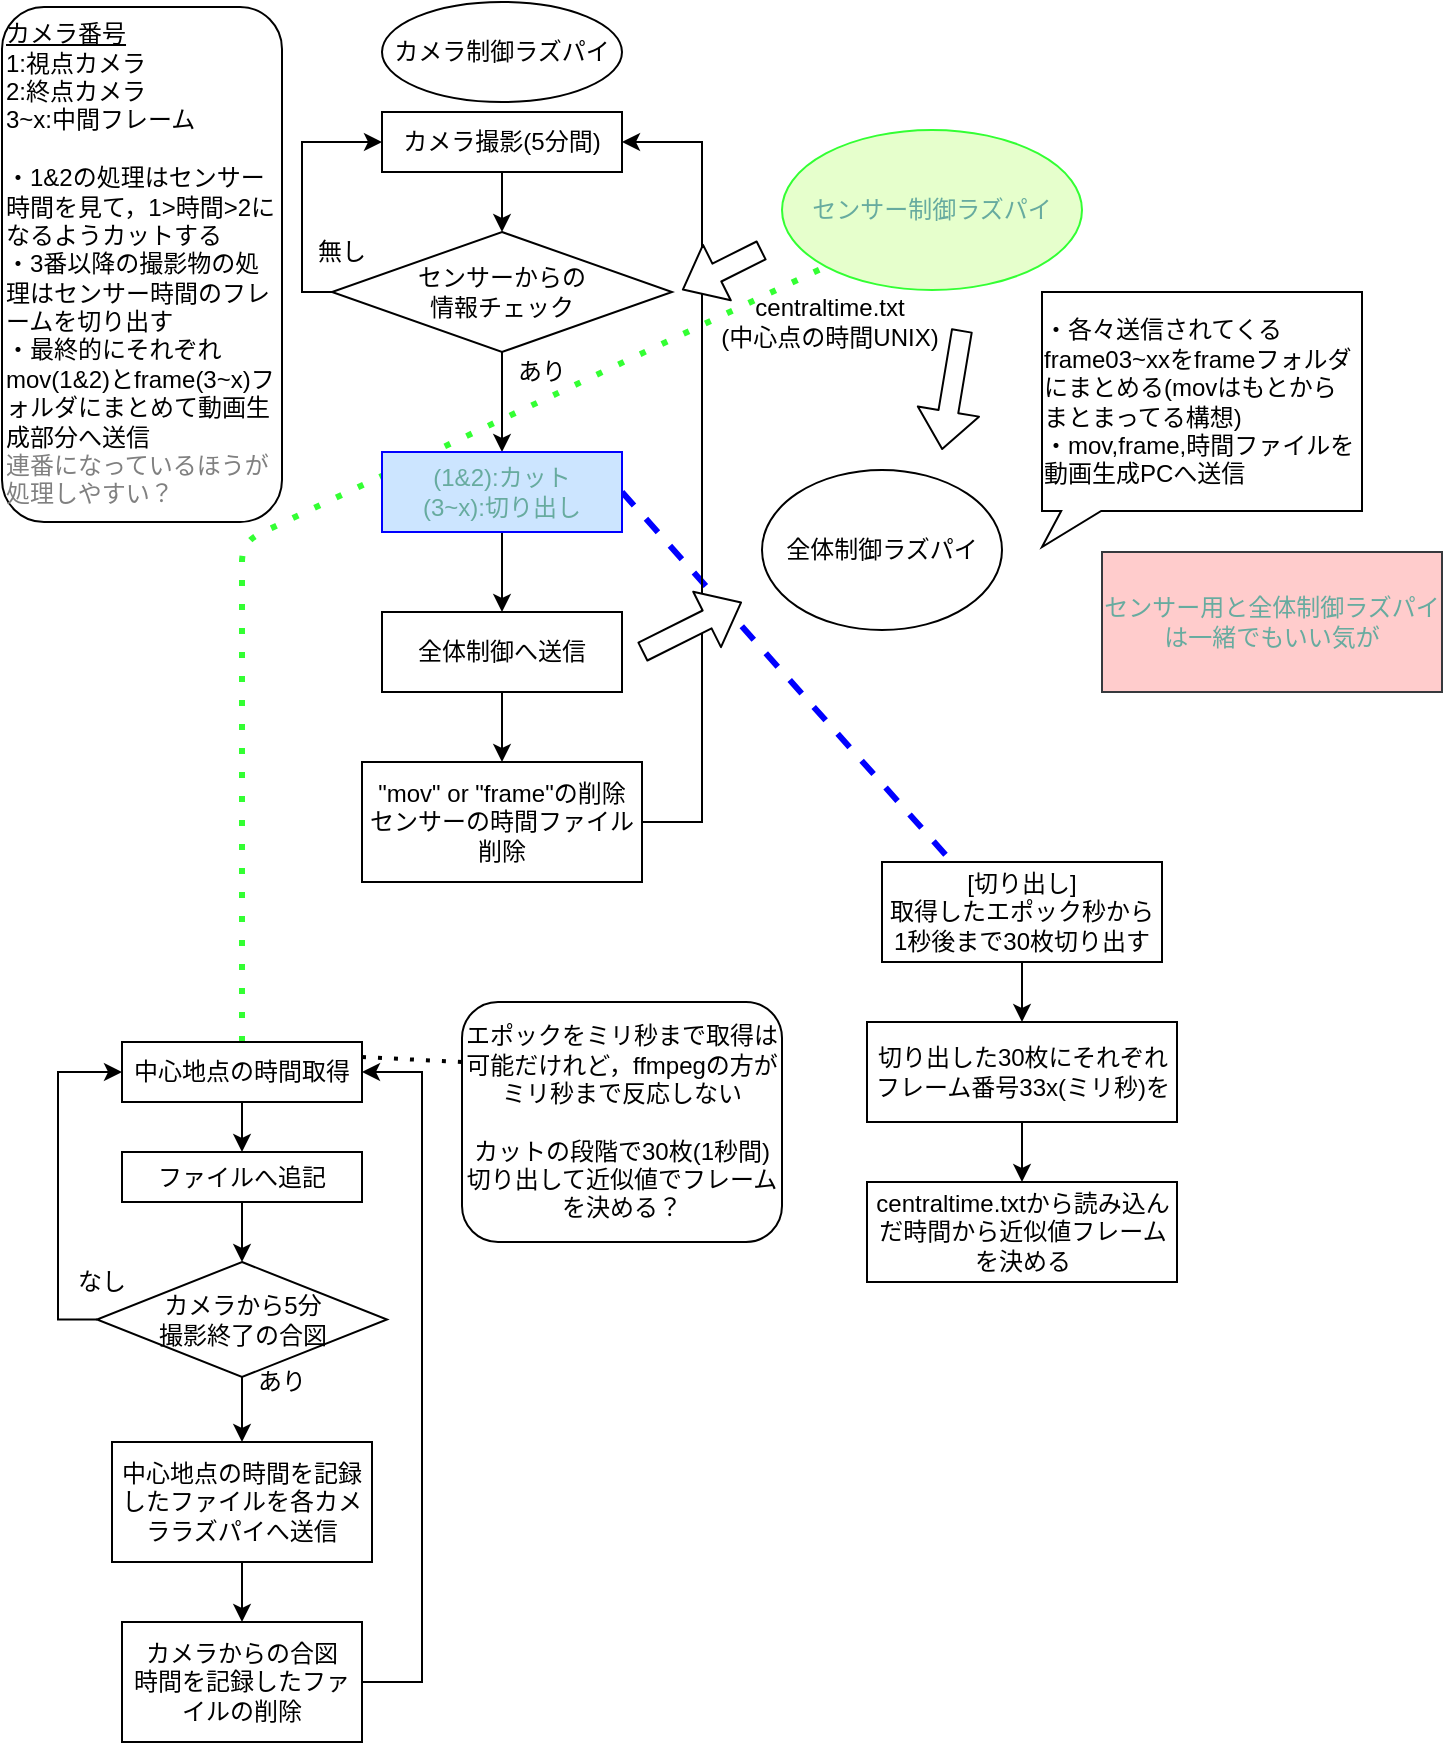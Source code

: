 <mxfile version="13.7.9" type="embed" pages="2"><diagram id="se92e26DNZG-GAYroY87" name="Page-1"><mxGraphModel dx="663" dy="395" grid="1" gridSize="10" guides="1" tooltips="1" connect="1" arrows="1" fold="1" page="1" pageScale="1" pageWidth="827" pageHeight="1169" math="0" shadow="0"><root><mxCell id="0"/><mxCell id="1" parent="0"/><mxCell id="3JkFNtR-FsQKq-bazuBV-48" value="" style="endArrow=none;dashed=1;html=1;strokeWidth=3;fillColor=#FFFFFF;exitX=1;exitY=0.5;exitDx=0;exitDy=0;entryX=0.25;entryY=0;entryDx=0;entryDy=0;strokeColor=#0000FF;" parent="1" source="3JkFNtR-FsQKq-bazuBV-9" target="3JkFNtR-FsQKq-bazuBV-49" edge="1"><mxGeometry width="50" height="50" relative="1" as="geometry"><mxPoint x="500" y="420" as="sourcePoint"/><mxPoint x="500" y="480" as="targetPoint"/></mxGeometry></mxCell><mxCell id="3JkFNtR-FsQKq-bazuBV-30" value="" style="endArrow=none;dashed=1;html=1;dashPattern=1 3;strokeWidth=3;entryX=0;entryY=1;entryDx=0;entryDy=0;exitX=0.5;exitY=0;exitDx=0;exitDy=0;fillColor=#cdeb8b;strokeColor=#33FF33;" parent="1" source="3JkFNtR-FsQKq-bazuBV-31" target="3JkFNtR-FsQKq-bazuBV-19" edge="1"><mxGeometry width="50" height="50" relative="1" as="geometry"><mxPoint x="120" y="520" as="sourcePoint"/><mxPoint x="180" y="300" as="targetPoint"/><Array as="points"><mxPoint x="120" y="280"/></Array></mxGeometry></mxCell><mxCell id="3JkFNtR-FsQKq-bazuBV-27" style="edgeStyle=orthogonalEdgeStyle;rounded=0;orthogonalLoop=1;jettySize=auto;html=1;entryX=1;entryY=0.5;entryDx=0;entryDy=0;" parent="1" source="3JkFNtR-FsQKq-bazuBV-21" target="3JkFNtR-FsQKq-bazuBV-1" edge="1"><mxGeometry relative="1" as="geometry"><mxPoint x="360" y="70" as="targetPoint"/><Array as="points"><mxPoint x="350" y="420"/><mxPoint x="350" y="80"/></Array></mxGeometry></mxCell><mxCell id="3JkFNtR-FsQKq-bazuBV-11" style="edgeStyle=orthogonalEdgeStyle;rounded=0;orthogonalLoop=1;jettySize=auto;html=1;exitX=0.5;exitY=1;exitDx=0;exitDy=0;" parent="1" source="3JkFNtR-FsQKq-bazuBV-1" target="3JkFNtR-FsQKq-bazuBV-5" edge="1"><mxGeometry relative="1" as="geometry"/></mxCell><mxCell id="3JkFNtR-FsQKq-bazuBV-1" value="カメラ撮影(5分間)" style="rounded=0;whiteSpace=wrap;html=1;" parent="1" vertex="1"><mxGeometry x="190" y="65" width="120" height="30" as="geometry"/></mxCell><mxCell id="3JkFNtR-FsQKq-bazuBV-7" style="edgeStyle=orthogonalEdgeStyle;rounded=0;orthogonalLoop=1;jettySize=auto;html=1;exitX=0;exitY=0.5;exitDx=0;exitDy=0;entryX=0;entryY=0.5;entryDx=0;entryDy=0;" parent="1" source="3JkFNtR-FsQKq-bazuBV-5" target="3JkFNtR-FsQKq-bazuBV-1" edge="1"><mxGeometry relative="1" as="geometry"><Array as="points"><mxPoint x="150" y="155"/><mxPoint x="150" y="80"/></Array></mxGeometry></mxCell><mxCell id="3JkFNtR-FsQKq-bazuBV-13" style="edgeStyle=orthogonalEdgeStyle;rounded=0;orthogonalLoop=1;jettySize=auto;html=1;exitX=0.5;exitY=1;exitDx=0;exitDy=0;" parent="1" source="3JkFNtR-FsQKq-bazuBV-5" target="3JkFNtR-FsQKq-bazuBV-9" edge="1"><mxGeometry relative="1" as="geometry"/></mxCell><mxCell id="3JkFNtR-FsQKq-bazuBV-5" value="センサーからの&lt;br&gt;情報チェック" style="rhombus;whiteSpace=wrap;html=1;" parent="1" vertex="1"><mxGeometry x="165" y="125" width="170" height="60" as="geometry"/></mxCell><mxCell id="3JkFNtR-FsQKq-bazuBV-8" value="無し" style="text;html=1;strokeColor=none;fillColor=none;align=center;verticalAlign=middle;whiteSpace=wrap;rounded=0;" parent="1" vertex="1"><mxGeometry x="150" y="125" width="40" height="20" as="geometry"/></mxCell><mxCell id="3JkFNtR-FsQKq-bazuBV-15" value="" style="edgeStyle=orthogonalEdgeStyle;rounded=0;orthogonalLoop=1;jettySize=auto;html=1;" parent="1" source="3JkFNtR-FsQKq-bazuBV-9" target="3JkFNtR-FsQKq-bazuBV-14" edge="1"><mxGeometry relative="1" as="geometry"/></mxCell><mxCell id="3JkFNtR-FsQKq-bazuBV-9" value="&lt;font color=&quot;#67ab9f&quot;&gt;(1&amp;amp;2):カット&lt;br&gt;(3~x):切り出し&lt;/font&gt;" style="rounded=0;whiteSpace=wrap;html=1;strokeColor=#0000FF;fillColor=#CCE5FF;" parent="1" vertex="1"><mxGeometry x="190" y="235" width="120" height="40" as="geometry"/></mxCell><mxCell id="3JkFNtR-FsQKq-bazuBV-10" value="&lt;u&gt;カメラ番号&lt;/u&gt;&lt;br&gt;1:視点カメラ&lt;br&gt;2:終点カメラ&lt;br&gt;3~x:中間フレーム&lt;br&gt;&lt;br&gt;・1&amp;amp;2の処理はセンサー時間を見て，1&amp;gt;時間&amp;gt;2になるようカットする&lt;br&gt;・3番以降の撮影物の処理はセンサー時間のフレームを切り出す&lt;br&gt;・最終的にそれぞれmov(1&amp;amp;2)とframe(3~x)フォルダにまとめて動画生成部分へ送信&lt;br&gt;&lt;font color=&quot;#808080&quot;&gt;連番になっているほうが処理しやすい？&lt;/font&gt;" style="text;html=1;fillColor=none;align=left;verticalAlign=middle;whiteSpace=wrap;rounded=1;strokeColor=#000000;" parent="1" vertex="1"><mxGeometry y="12.5" width="140" height="257.5" as="geometry"/></mxCell><mxCell id="3JkFNtR-FsQKq-bazuBV-22" value="" style="edgeStyle=orthogonalEdgeStyle;rounded=0;orthogonalLoop=1;jettySize=auto;html=1;" parent="1" source="3JkFNtR-FsQKq-bazuBV-14" target="3JkFNtR-FsQKq-bazuBV-21" edge="1"><mxGeometry relative="1" as="geometry"/></mxCell><mxCell id="3JkFNtR-FsQKq-bazuBV-14" value="全体制御へ送信" style="whiteSpace=wrap;html=1;rounded=0;" parent="1" vertex="1"><mxGeometry x="190" y="315" width="120" height="40" as="geometry"/></mxCell><mxCell id="3JkFNtR-FsQKq-bazuBV-16" value="あり" style="text;html=1;strokeColor=none;fillColor=none;align=center;verticalAlign=middle;whiteSpace=wrap;rounded=0;" parent="1" vertex="1"><mxGeometry x="250" y="185" width="40" height="20" as="geometry"/></mxCell><mxCell id="3JkFNtR-FsQKq-bazuBV-17" value="" style="shape=flexArrow;endArrow=classic;html=1;fillColor=#FFFFFF;" parent="1" edge="1"><mxGeometry width="50" height="50" relative="1" as="geometry"><mxPoint x="320" y="335" as="sourcePoint"/><mxPoint x="370" y="310" as="targetPoint"/></mxGeometry></mxCell><mxCell id="3JkFNtR-FsQKq-bazuBV-18" value="全体制御ラズパイ" style="ellipse;whiteSpace=wrap;html=1;" parent="1" vertex="1"><mxGeometry x="380" y="244" width="120" height="80" as="geometry"/></mxCell><mxCell id="3JkFNtR-FsQKq-bazuBV-19" value="&lt;font color=&quot;#67ab9f&quot;&gt;センサー制御ラズパイ&lt;/font&gt;" style="ellipse;whiteSpace=wrap;html=1;strokeColor=#33FF33;fillColor=#E6FFCC;" parent="1" vertex="1"><mxGeometry x="390" y="74" width="150" height="80" as="geometry"/></mxCell><mxCell id="3JkFNtR-FsQKq-bazuBV-21" value="&quot;mov&quot; or &quot;frame&quot;の削除&lt;br&gt;センサーの時間ファイル削除" style="whiteSpace=wrap;html=1;rounded=0;" parent="1" vertex="1"><mxGeometry x="180" y="390" width="140" height="60" as="geometry"/></mxCell><mxCell id="3JkFNtR-FsQKq-bazuBV-23" value="centraltime.txt&lt;br&gt;(中心点の時間UNIX)" style="text;html=1;strokeColor=none;fillColor=none;align=center;verticalAlign=middle;whiteSpace=wrap;rounded=0;" parent="1" vertex="1"><mxGeometry x="349" y="155" width="130" height="30" as="geometry"/></mxCell><mxCell id="3JkFNtR-FsQKq-bazuBV-24" value="" style="shape=flexArrow;endArrow=classic;html=1;" parent="1" edge="1"><mxGeometry width="50" height="50" relative="1" as="geometry"><mxPoint x="480" y="174" as="sourcePoint"/><mxPoint x="470" y="234" as="targetPoint"/></mxGeometry></mxCell><mxCell id="3JkFNtR-FsQKq-bazuBV-25" value="カメラ制御ラズパイ" style="ellipse;whiteSpace=wrap;html=1;" parent="1" vertex="1"><mxGeometry x="190" y="10" width="120" height="50" as="geometry"/></mxCell><mxCell id="3JkFNtR-FsQKq-bazuBV-20" value="" style="shape=flexArrow;endArrow=classic;html=1;fillColor=#FFFFFF;" parent="1" edge="1"><mxGeometry width="50" height="50" relative="1" as="geometry"><mxPoint x="380" y="134" as="sourcePoint"/><mxPoint x="340" y="154" as="targetPoint"/><Array as="points"><mxPoint x="380" y="134"/></Array></mxGeometry></mxCell><mxCell id="3JkFNtR-FsQKq-bazuBV-29" value="&lt;div style=&quot;text-align: left&quot;&gt;&lt;span&gt;・各々送信されてくるframe03~xxをframeフォルダにまとめる(movはもとからまとまってる構想)&lt;/span&gt;&lt;/div&gt;&lt;div style=&quot;text-align: left&quot;&gt;&lt;span&gt;・mov,frame,時間ファイルを動画生成PCへ送信&lt;/span&gt;&lt;/div&gt;" style="shape=callout;whiteSpace=wrap;html=1;perimeter=calloutPerimeter;position2=0;size=18;position=0.06;base=20;rotation=0;" parent="1" vertex="1"><mxGeometry x="520" y="155" width="160" height="127.5" as="geometry"/></mxCell><mxCell id="3JkFNtR-FsQKq-bazuBV-33" value="" style="edgeStyle=orthogonalEdgeStyle;rounded=0;orthogonalLoop=1;jettySize=auto;html=1;fillColor=#FFFFFF;" parent="1" source="3JkFNtR-FsQKq-bazuBV-31" target="3JkFNtR-FsQKq-bazuBV-32" edge="1"><mxGeometry relative="1" as="geometry"/></mxCell><mxCell id="3JkFNtR-FsQKq-bazuBV-31" value="中心地点の時間取得" style="rounded=0;whiteSpace=wrap;html=1;" parent="1" vertex="1"><mxGeometry x="60" y="530" width="120" height="30" as="geometry"/></mxCell><mxCell id="3JkFNtR-FsQKq-bazuBV-35" value="" style="edgeStyle=orthogonalEdgeStyle;rounded=0;orthogonalLoop=1;jettySize=auto;html=1;fillColor=#FFFFFF;" parent="1" source="3JkFNtR-FsQKq-bazuBV-32" target="3JkFNtR-FsQKq-bazuBV-34" edge="1"><mxGeometry relative="1" as="geometry"/></mxCell><mxCell id="3JkFNtR-FsQKq-bazuBV-32" value="ファイルへ追記" style="whiteSpace=wrap;html=1;rounded=0;" parent="1" vertex="1"><mxGeometry x="60" y="585" width="120" height="25" as="geometry"/></mxCell><mxCell id="3JkFNtR-FsQKq-bazuBV-37" style="edgeStyle=orthogonalEdgeStyle;rounded=0;orthogonalLoop=1;jettySize=auto;html=1;entryX=0;entryY=0.5;entryDx=0;entryDy=0;fillColor=#FFFFFF;" parent="1" source="3JkFNtR-FsQKq-bazuBV-34" target="3JkFNtR-FsQKq-bazuBV-31" edge="1"><mxGeometry relative="1" as="geometry"><Array as="points"><mxPoint x="28" y="669"/><mxPoint x="28" y="545"/></Array></mxGeometry></mxCell><mxCell id="3JkFNtR-FsQKq-bazuBV-40" value="" style="edgeStyle=orthogonalEdgeStyle;rounded=0;orthogonalLoop=1;jettySize=auto;html=1;fillColor=#FFFFFF;" parent="1" source="3JkFNtR-FsQKq-bazuBV-34" target="3JkFNtR-FsQKq-bazuBV-39" edge="1"><mxGeometry relative="1" as="geometry"/></mxCell><mxCell id="3JkFNtR-FsQKq-bazuBV-34" value="カメラから5分&lt;br&gt;撮影終了の合図" style="rhombus;whiteSpace=wrap;html=1;rounded=0;" parent="1" vertex="1"><mxGeometry x="47.5" y="640" width="145" height="57.5" as="geometry"/></mxCell><mxCell id="3JkFNtR-FsQKq-bazuBV-38" value="なし" style="text;html=1;strokeColor=none;fillColor=none;align=center;verticalAlign=middle;whiteSpace=wrap;rounded=0;" parent="1" vertex="1"><mxGeometry x="30" y="640" width="40" height="20" as="geometry"/></mxCell><mxCell id="3JkFNtR-FsQKq-bazuBV-43" value="" style="edgeStyle=orthogonalEdgeStyle;rounded=0;orthogonalLoop=1;jettySize=auto;html=1;fillColor=#FFFFFF;" parent="1" source="3JkFNtR-FsQKq-bazuBV-39" target="3JkFNtR-FsQKq-bazuBV-42" edge="1"><mxGeometry relative="1" as="geometry"/></mxCell><mxCell id="3JkFNtR-FsQKq-bazuBV-39" value="中心地点の時間を記録したファイルを各カメララズパイへ送信" style="whiteSpace=wrap;html=1;rounded=0;" parent="1" vertex="1"><mxGeometry x="55" y="730" width="130" height="60" as="geometry"/></mxCell><mxCell id="3JkFNtR-FsQKq-bazuBV-41" value="あり" style="text;html=1;strokeColor=none;fillColor=none;align=center;verticalAlign=middle;whiteSpace=wrap;rounded=0;" parent="1" vertex="1"><mxGeometry x="120" y="690" width="40" height="20" as="geometry"/></mxCell><mxCell id="3JkFNtR-FsQKq-bazuBV-44" style="edgeStyle=orthogonalEdgeStyle;rounded=0;orthogonalLoop=1;jettySize=auto;html=1;entryX=1;entryY=0.5;entryDx=0;entryDy=0;fillColor=#FFFFFF;" parent="1" source="3JkFNtR-FsQKq-bazuBV-42" target="3JkFNtR-FsQKq-bazuBV-31" edge="1"><mxGeometry relative="1" as="geometry"><Array as="points"><mxPoint x="210" y="850"/><mxPoint x="210" y="545"/></Array></mxGeometry></mxCell><mxCell id="3JkFNtR-FsQKq-bazuBV-42" value="カメラからの合図&lt;br&gt;時間を記録したファイルの削除" style="whiteSpace=wrap;html=1;rounded=0;" parent="1" vertex="1"><mxGeometry x="60" y="820" width="120" height="60" as="geometry"/></mxCell><mxCell id="3JkFNtR-FsQKq-bazuBV-45" value="エポックをミリ秒まで取得は可能だけれど，ffmpegの方がミリ秒まで反応しない&lt;br&gt;&lt;br&gt;カットの段階で30枚(1秒間)切り出して近似値でフレームを決める？" style="text;html=1;fillColor=none;align=center;verticalAlign=middle;whiteSpace=wrap;rounded=1;strokeColor=#000000;" parent="1" vertex="1"><mxGeometry x="230" y="510" width="160" height="120" as="geometry"/></mxCell><mxCell id="3JkFNtR-FsQKq-bazuBV-46" value="" style="endArrow=none;dashed=1;html=1;dashPattern=1 3;strokeWidth=2;fillColor=#FFFFFF;entryX=0;entryY=0.25;entryDx=0;entryDy=0;exitX=1;exitY=0.25;exitDx=0;exitDy=0;" parent="1" source="3JkFNtR-FsQKq-bazuBV-31" target="3JkFNtR-FsQKq-bazuBV-45" edge="1"><mxGeometry width="50" height="50" relative="1" as="geometry"><mxPoint x="130" y="470" as="sourcePoint"/><mxPoint x="180" y="420" as="targetPoint"/></mxGeometry></mxCell><mxCell id="3JkFNtR-FsQKq-bazuBV-52" value="" style="edgeStyle=orthogonalEdgeStyle;rounded=0;orthogonalLoop=1;jettySize=auto;html=1;strokeWidth=1;fillColor=#FFFFFF;" parent="1" source="3JkFNtR-FsQKq-bazuBV-49" target="3JkFNtR-FsQKq-bazuBV-51" edge="1"><mxGeometry relative="1" as="geometry"/></mxCell><mxCell id="3JkFNtR-FsQKq-bazuBV-49" value="[切り出し]&lt;br&gt;取得したエポック秒から1秒後まで30枚切り出す" style="rounded=0;whiteSpace=wrap;html=1;" parent="1" vertex="1"><mxGeometry x="440" y="440" width="140" height="50" as="geometry"/></mxCell><mxCell id="3JkFNtR-FsQKq-bazuBV-54" value="" style="edgeStyle=orthogonalEdgeStyle;rounded=0;orthogonalLoop=1;jettySize=auto;html=1;strokeColor=#000000;strokeWidth=1;fillColor=#FFFFFF;" parent="1" source="3JkFNtR-FsQKq-bazuBV-51" target="3JkFNtR-FsQKq-bazuBV-53" edge="1"><mxGeometry relative="1" as="geometry"/></mxCell><mxCell id="3JkFNtR-FsQKq-bazuBV-51" value="切り出した30枚にそれぞれフレーム番号33x(ミリ秒)を" style="rounded=0;whiteSpace=wrap;html=1;" parent="1" vertex="1"><mxGeometry x="432.5" y="520" width="155" height="50" as="geometry"/></mxCell><mxCell id="3JkFNtR-FsQKq-bazuBV-53" value="centraltime.txtから読み込んだ時間から近似値フレームを決める" style="rounded=0;whiteSpace=wrap;html=1;" parent="1" vertex="1"><mxGeometry x="432.5" y="600" width="155" height="50" as="geometry"/></mxCell><mxCell id="3JkFNtR-FsQKq-bazuBV-55" value="&lt;font color=&quot;#67ab9f&quot;&gt;センサー用と全体制御ラズパイは一緒でもいい気が&lt;/font&gt;" style="text;html=1;strokeColor=#36393d;fillColor=#ffcccc;align=center;verticalAlign=middle;whiteSpace=wrap;rounded=0;" parent="1" vertex="1"><mxGeometry x="550" y="285" width="170" height="70" as="geometry"/></mxCell></root></mxGraphModel></diagram><diagram id="l1XlLjOmEzk5UBuUJsR6" name="Page-2"><mxGraphModel dx="663" dy="395" grid="1" gridSize="10" guides="1" tooltips="1" connect="1" arrows="1" fold="1" page="1" pageScale="1" pageWidth="850" pageHeight="1100" math="0" shadow="0"><root><mxCell id="YgT8oi_6Z0eBxTdtJqno-0"/><mxCell id="YgT8oi_6Z0eBxTdtJqno-1" parent="YgT8oi_6Z0eBxTdtJqno-0"/><mxCell id="BwZ7DcEm5xsuuvntsVGI-4" style="edgeStyle=orthogonalEdgeStyle;rounded=0;orthogonalLoop=1;jettySize=auto;html=1;entryX=1;entryY=0.5;entryDx=0;entryDy=0;" parent="YgT8oi_6Z0eBxTdtJqno-1" source="YgT8oi_6Z0eBxTdtJqno-2" target="BwZ7DcEm5xsuuvntsVGI-0" edge="1"><mxGeometry relative="1" as="geometry"/></mxCell><mxCell id="BwZ7DcEm5xsuuvntsVGI-5" style="edgeStyle=orthogonalEdgeStyle;rounded=0;orthogonalLoop=1;jettySize=auto;html=1;entryX=1;entryY=0.5;entryDx=0;entryDy=0;" parent="YgT8oi_6Z0eBxTdtJqno-1" source="YgT8oi_6Z0eBxTdtJqno-2" target="BwZ7DcEm5xsuuvntsVGI-2" edge="1"><mxGeometry relative="1" as="geometry"/></mxCell><mxCell id="BwZ7DcEm5xsuuvntsVGI-6" style="edgeStyle=orthogonalEdgeStyle;rounded=0;orthogonalLoop=1;jettySize=auto;html=1;entryX=1;entryY=0.5;entryDx=0;entryDy=0;" parent="YgT8oi_6Z0eBxTdtJqno-1" source="YgT8oi_6Z0eBxTdtJqno-2" target="BwZ7DcEm5xsuuvntsVGI-1" edge="1"><mxGeometry relative="1" as="geometry"/></mxCell><mxCell id="YgT8oi_6Z0eBxTdtJqno-2" value="全体制御" style="rounded=0;whiteSpace=wrap;html=1;" parent="YgT8oi_6Z0eBxTdtJqno-1" vertex="1"><mxGeometry x="330" y="80" width="120" height="60" as="geometry"/></mxCell><mxCell id="BwZ7DcEm5xsuuvntsVGI-0" value="カメラ制御" style="rounded=0;whiteSpace=wrap;html=1;" parent="YgT8oi_6Z0eBxTdtJqno-1" vertex="1"><mxGeometry x="40" y="80" width="120" height="60" as="geometry"/></mxCell><mxCell id="BwZ7DcEm5xsuuvntsVGI-1" value="センサ制御" style="rounded=0;whiteSpace=wrap;html=1;" parent="YgT8oi_6Z0eBxTdtJqno-1" vertex="1"><mxGeometry x="40" y="220" width="120" height="60" as="geometry"/></mxCell><mxCell id="BwZ7DcEm5xsuuvntsVGI-2" value="カメラ制御" style="rounded=0;whiteSpace=wrap;html=1;" parent="YgT8oi_6Z0eBxTdtJqno-1" vertex="1"><mxGeometry x="40" y="150" width="120" height="60" as="geometry"/></mxCell><mxCell id="BwZ7DcEm5xsuuvntsVGI-7" style="edgeStyle=orthogonalEdgeStyle;rounded=0;orthogonalLoop=1;jettySize=auto;html=1;" parent="YgT8oi_6Z0eBxTdtJqno-1" source="BwZ7DcEm5xsuuvntsVGI-3" target="YgT8oi_6Z0eBxTdtJqno-2" edge="1"><mxGeometry relative="1" as="geometry"/></mxCell><mxCell id="BwZ7DcEm5xsuuvntsVGI-3" value="ビーコン" style="shape=step;perimeter=stepPerimeter;whiteSpace=wrap;html=1;fixedSize=1;fillColor=#6d8764;strokeColor=#3A5431;fontColor=#ffffff;" parent="YgT8oi_6Z0eBxTdtJqno-1" vertex="1"><mxGeometry x="520" y="40" width="120" height="40" as="geometry"/></mxCell><mxCell id="BwZ7DcEm5xsuuvntsVGI-8" value="ストレージ参照" style="text;html=1;strokeColor=none;fillColor=none;align=center;verticalAlign=middle;whiteSpace=wrap;rounded=0;" parent="YgT8oi_6Z0eBxTdtJqno-1" vertex="1"><mxGeometry x="230" y="70" width="100" height="50" as="geometry"/></mxCell><mxCell id="BwZ7DcEm5xsuuvntsVGI-9" value="ID&lt;br&gt;検知時間" style="text;html=1;strokeColor=none;fillColor=none;align=center;verticalAlign=middle;whiteSpace=wrap;rounded=0;" parent="YgT8oi_6Z0eBxTdtJqno-1" vertex="1"><mxGeometry x="480" y="80" width="70" height="40" as="geometry"/></mxCell><mxCell id="BwZ7DcEm5xsuuvntsVGI-14" style="edgeStyle=orthogonalEdgeStyle;rounded=0;orthogonalLoop=1;jettySize=auto;html=1;exitX=1;exitY=0.5;exitDx=0;exitDy=0;" parent="YgT8oi_6Z0eBxTdtJqno-1" source="BwZ7DcEm5xsuuvntsVGI-10" target="BwZ7DcEm5xsuuvntsVGI-13" edge="1"><mxGeometry relative="1" as="geometry"/></mxCell><mxCell id="BwZ7DcEm5xsuuvntsVGI-10" value="全体制御" style="rounded=0;whiteSpace=wrap;html=1;" parent="YgT8oi_6Z0eBxTdtJqno-1" vertex="1"><mxGeometry x="330" y="250" width="120" height="60" as="geometry"/></mxCell><mxCell id="BwZ7DcEm5xsuuvntsVGI-11" value="" style="shape=flexArrow;endArrow=classic;html=1;exitX=0.5;exitY=1;exitDx=0;exitDy=0;entryX=0.5;entryY=0;entryDx=0;entryDy=0;" parent="YgT8oi_6Z0eBxTdtJqno-1" source="YgT8oi_6Z0eBxTdtJqno-2" target="BwZ7DcEm5xsuuvntsVGI-10" edge="1"><mxGeometry width="50" height="50" relative="1" as="geometry"><mxPoint x="400" y="310" as="sourcePoint"/><mxPoint x="450" y="260" as="targetPoint"/></mxGeometry></mxCell><mxCell id="BwZ7DcEm5xsuuvntsVGI-12" value="検知時間から近似値をとり，センサ時間から編集" style="text;html=1;strokeColor=none;fillColor=none;align=center;verticalAlign=middle;whiteSpace=wrap;rounded=0;" parent="YgT8oi_6Z0eBxTdtJqno-1" vertex="1"><mxGeometry x="410" y="200" width="125" height="40" as="geometry"/></mxCell><mxCell id="BwZ7DcEm5xsuuvntsVGI-13" value="サーバ" style="shape=cylinder3;whiteSpace=wrap;html=1;boundedLbl=1;backgroundOutline=1;size=15;" parent="YgT8oi_6Z0eBxTdtJqno-1" vertex="1"><mxGeometry x="550" y="240" width="60" height="80" as="geometry"/></mxCell><mxCell id="BwZ7DcEm5xsuuvntsVGI-16" style="edgeStyle=orthogonalEdgeStyle;rounded=0;orthogonalLoop=1;jettySize=auto;html=1;entryX=1;entryY=0.5;entryDx=0;entryDy=0;entryPerimeter=0;" parent="YgT8oi_6Z0eBxTdtJqno-1" source="BwZ7DcEm5xsuuvntsVGI-15" target="BwZ7DcEm5xsuuvntsVGI-13" edge="1"><mxGeometry relative="1" as="geometry"/></mxCell><mxCell id="BwZ7DcEm5xsuuvntsVGI-15" value="博報堂&lt;br&gt;サーバ" style="shape=cylinder3;whiteSpace=wrap;html=1;boundedLbl=1;backgroundOutline=1;size=15;fillColor=#6d8764;strokeColor=#3A5431;fontColor=#ffffff;" parent="YgT8oi_6Z0eBxTdtJqno-1" vertex="1"><mxGeometry x="690" y="140" width="70" height="80" as="geometry"/></mxCell><mxCell id="UQZEzJ-OCkGAehMawH2d-35" style="edgeStyle=orthogonalEdgeStyle;rounded=0;orthogonalLoop=1;jettySize=auto;html=1;exitX=0.5;exitY=1;exitDx=0;exitDy=0;" parent="YgT8oi_6Z0eBxTdtJqno-1" source="UQZEzJ-OCkGAehMawH2d-5" target="UQZEzJ-OCkGAehMawH2d-6" edge="1"><mxGeometry relative="1" as="geometry"/></mxCell><mxCell id="UQZEzJ-OCkGAehMawH2d-5" value="10分撮影" style="rounded=0;whiteSpace=wrap;html=1;" parent="YgT8oi_6Z0eBxTdtJqno-1" vertex="1"><mxGeometry x="40" y="380" width="100" height="30" as="geometry"/></mxCell><mxCell id="UQZEzJ-OCkGAehMawH2d-8" style="edgeStyle=orthogonalEdgeStyle;rounded=0;orthogonalLoop=1;jettySize=auto;html=1;entryX=0;entryY=0.5;entryDx=0;entryDy=0;exitX=0;exitY=0.5;exitDx=0;exitDy=0;" parent="YgT8oi_6Z0eBxTdtJqno-1" source="UQZEzJ-OCkGAehMawH2d-6" target="UQZEzJ-OCkGAehMawH2d-5" edge="1"><mxGeometry relative="1" as="geometry"/></mxCell><mxCell id="UQZEzJ-OCkGAehMawH2d-11" style="edgeStyle=orthogonalEdgeStyle;rounded=0;orthogonalLoop=1;jettySize=auto;html=1;" parent="YgT8oi_6Z0eBxTdtJqno-1" source="UQZEzJ-OCkGAehMawH2d-6" target="UQZEzJ-OCkGAehMawH2d-9" edge="1"><mxGeometry relative="1" as="geometry"/></mxCell><mxCell id="UQZEzJ-OCkGAehMawH2d-6" value="保存フォルダ数&lt;br&gt;6以上" style="rhombus;whiteSpace=wrap;html=1;" parent="YgT8oi_6Z0eBxTdtJqno-1" vertex="1"><mxGeometry x="30" y="440" width="120" height="50" as="geometry"/></mxCell><mxCell id="UQZEzJ-OCkGAehMawH2d-12" style="edgeStyle=orthogonalEdgeStyle;rounded=0;orthogonalLoop=1;jettySize=auto;html=1;entryX=1;entryY=0.75;entryDx=0;entryDy=0;exitX=1;exitY=0.5;exitDx=0;exitDy=0;" parent="YgT8oi_6Z0eBxTdtJqno-1" source="UQZEzJ-OCkGAehMawH2d-9" target="UQZEzJ-OCkGAehMawH2d-5" edge="1"><mxGeometry relative="1" as="geometry"/></mxCell><mxCell id="UQZEzJ-OCkGAehMawH2d-9" value="一番古いものを削除" style="rounded=0;whiteSpace=wrap;html=1;" parent="YgT8oi_6Z0eBxTdtJqno-1" vertex="1"><mxGeometry x="30" y="540" width="120" height="60" as="geometry"/></mxCell><mxCell id="UQZEzJ-OCkGAehMawH2d-13" value="Yes" style="text;html=1;strokeColor=none;fillColor=none;align=center;verticalAlign=middle;whiteSpace=wrap;rounded=0;" parent="YgT8oi_6Z0eBxTdtJqno-1" vertex="1"><mxGeometry x="90" y="490" width="40" height="20" as="geometry"/></mxCell><mxCell id="UQZEzJ-OCkGAehMawH2d-14" value="No" style="text;html=1;strokeColor=none;fillColor=none;align=center;verticalAlign=middle;whiteSpace=wrap;rounded=0;" parent="YgT8oi_6Z0eBxTdtJqno-1" vertex="1"><mxGeometry x="10" y="440" width="40" height="20" as="geometry"/></mxCell><mxCell id="UQZEzJ-OCkGAehMawH2d-38" style="edgeStyle=orthogonalEdgeStyle;rounded=0;orthogonalLoop=1;jettySize=auto;html=1;entryX=0.5;entryY=0;entryDx=0;entryDy=0;" parent="YgT8oi_6Z0eBxTdtJqno-1" source="UQZEzJ-OCkGAehMawH2d-15" target="UQZEzJ-OCkGAehMawH2d-37" edge="1"><mxGeometry relative="1" as="geometry"/></mxCell><mxCell id="UQZEzJ-OCkGAehMawH2d-15" value="センサの記録した時間を保存" style="rounded=0;whiteSpace=wrap;html=1;" parent="YgT8oi_6Z0eBxTdtJqno-1" vertex="1"><mxGeometry x="30" y="670" width="120" height="60" as="geometry"/></mxCell><mxCell id="UQZEzJ-OCkGAehMawH2d-16" value="共有ストレージ" style="shape=cylinder3;whiteSpace=wrap;html=1;boundedLbl=1;backgroundOutline=1;size=15;" parent="YgT8oi_6Z0eBxTdtJqno-1" vertex="1"><mxGeometry x="250" y="540" width="60" height="80" as="geometry"/></mxCell><mxCell id="UQZEzJ-OCkGAehMawH2d-17" value="" style="shape=flexArrow;endArrow=classic;html=1;" parent="YgT8oi_6Z0eBxTdtJqno-1" edge="1"><mxGeometry width="50" height="50" relative="1" as="geometry"><mxPoint x="160" y="670" as="sourcePoint"/><mxPoint x="220" y="630" as="targetPoint"/></mxGeometry></mxCell><mxCell id="UQZEzJ-OCkGAehMawH2d-18" value="" style="shape=flexArrow;endArrow=classic;html=1;" parent="YgT8oi_6Z0eBxTdtJqno-1" edge="1"><mxGeometry width="50" height="50" relative="1" as="geometry"><mxPoint x="180" y="500" as="sourcePoint"/><mxPoint x="230" y="530" as="targetPoint"/></mxGeometry></mxCell><mxCell id="UQZEzJ-OCkGAehMawH2d-19" value="全体制御" style="rounded=0;whiteSpace=wrap;html=1;" parent="YgT8oi_6Z0eBxTdtJqno-1" vertex="1"><mxGeometry x="240" y="490" width="80" height="40" as="geometry"/></mxCell><mxCell id="UQZEzJ-OCkGAehMawH2d-21" style="edgeStyle=orthogonalEdgeStyle;rounded=0;orthogonalLoop=1;jettySize=auto;html=1;entryX=0.5;entryY=0;entryDx=0;entryDy=0;" parent="YgT8oi_6Z0eBxTdtJqno-1" source="UQZEzJ-OCkGAehMawH2d-20" target="UQZEzJ-OCkGAehMawH2d-19" edge="1"><mxGeometry relative="1" as="geometry"/></mxCell><mxCell id="UQZEzJ-OCkGAehMawH2d-20" value="ビーコン" style="shape=step;perimeter=stepPerimeter;whiteSpace=wrap;html=1;fixedSize=1;fillColor=#6d8764;strokeColor=#3A5431;fontColor=#ffffff;" parent="YgT8oi_6Z0eBxTdtJqno-1" vertex="1"><mxGeometry x="220" y="390" width="120" height="40" as="geometry"/></mxCell><mxCell id="UQZEzJ-OCkGAehMawH2d-23" value="" style="shape=flexArrow;endArrow=classic;html=1;" parent="YgT8oi_6Z0eBxTdtJqno-1" edge="1"><mxGeometry width="50" height="50" relative="1" as="geometry"><mxPoint x="330" y="580" as="sourcePoint"/><mxPoint x="390" y="580" as="targetPoint"/></mxGeometry></mxCell><mxCell id="UQZEzJ-OCkGAehMawH2d-26" style="edgeStyle=orthogonalEdgeStyle;rounded=0;orthogonalLoop=1;jettySize=auto;html=1;" parent="YgT8oi_6Z0eBxTdtJqno-1" source="UQZEzJ-OCkGAehMawH2d-24" target="UQZEzJ-OCkGAehMawH2d-25" edge="1"><mxGeometry relative="1" as="geometry"/></mxCell><mxCell id="UQZEzJ-OCkGAehMawH2d-24" value="ビーコンとセンサから近似値取得" style="rounded=0;whiteSpace=wrap;html=1;" parent="YgT8oi_6Z0eBxTdtJqno-1" vertex="1"><mxGeometry x="400" y="560" width="120" height="40" as="geometry"/></mxCell><mxCell id="UQZEzJ-OCkGAehMawH2d-28" style="edgeStyle=orthogonalEdgeStyle;rounded=0;orthogonalLoop=1;jettySize=auto;html=1;exitX=0.5;exitY=1;exitDx=0;exitDy=0;" parent="YgT8oi_6Z0eBxTdtJqno-1" source="UQZEzJ-OCkGAehMawH2d-25" target="UQZEzJ-OCkGAehMawH2d-27" edge="1"><mxGeometry relative="1" as="geometry"/></mxCell><mxCell id="UQZEzJ-OCkGAehMawH2d-25" value="近似値センサ時間でBT生成" style="rounded=0;whiteSpace=wrap;html=1;" parent="YgT8oi_6Z0eBxTdtJqno-1" vertex="1"><mxGeometry x="385" y="640" width="150" height="60" as="geometry"/></mxCell><mxCell id="UQZEzJ-OCkGAehMawH2d-30" style="edgeStyle=orthogonalEdgeStyle;rounded=0;orthogonalLoop=1;jettySize=auto;html=1;entryX=0;entryY=0.5;entryDx=0;entryDy=0;entryPerimeter=0;" parent="YgT8oi_6Z0eBxTdtJqno-1" source="UQZEzJ-OCkGAehMawH2d-27" target="UQZEzJ-OCkGAehMawH2d-29" edge="1"><mxGeometry relative="1" as="geometry"/></mxCell><mxCell id="UQZEzJ-OCkGAehMawH2d-27" value="成果物にIDと時間を名前に付けてサーバへ送信" style="rounded=0;whiteSpace=wrap;html=1;" parent="YgT8oi_6Z0eBxTdtJqno-1" vertex="1"><mxGeometry x="400" y="730" width="120" height="60" as="geometry"/></mxCell><mxCell id="UQZEzJ-OCkGAehMawH2d-29" value="サーバ" style="shape=cylinder3;whiteSpace=wrap;html=1;boundedLbl=1;backgroundOutline=1;size=15;" parent="YgT8oi_6Z0eBxTdtJqno-1" vertex="1"><mxGeometry x="580" y="720" width="60" height="80" as="geometry"/></mxCell><mxCell id="UQZEzJ-OCkGAehMawH2d-32" style="edgeStyle=orthogonalEdgeStyle;rounded=0;orthogonalLoop=1;jettySize=auto;html=1;entryX=1;entryY=0.5;entryDx=0;entryDy=0;entryPerimeter=0;" parent="YgT8oi_6Z0eBxTdtJqno-1" source="UQZEzJ-OCkGAehMawH2d-31" target="UQZEzJ-OCkGAehMawH2d-29" edge="1"><mxGeometry relative="1" as="geometry"/></mxCell><mxCell id="UQZEzJ-OCkGAehMawH2d-31" value="博報堂&lt;br&gt;サーバ" style="shape=cylinder3;whiteSpace=wrap;html=1;boundedLbl=1;backgroundOutline=1;size=15;fillColor=#6d8764;strokeColor=#3A5431;fontColor=#ffffff;" parent="YgT8oi_6Z0eBxTdtJqno-1" vertex="1"><mxGeometry x="720" y="720" width="70" height="80" as="geometry"/></mxCell><mxCell id="UQZEzJ-OCkGAehMawH2d-33" value="キューにためていく&lt;br&gt;IDと時間" style="text;html=1;strokeColor=none;fillColor=none;align=center;verticalAlign=middle;whiteSpace=wrap;rounded=0;" parent="YgT8oi_6Z0eBxTdtJqno-1" vertex="1"><mxGeometry x="305" y="440" width="120" height="30" as="geometry"/></mxCell><mxCell id="o40mBHFE8aTC_5cf5j1N-1" style="edgeStyle=orthogonalEdgeStyle;rounded=0;orthogonalLoop=1;jettySize=auto;html=1;entryX=1;entryY=0.5;entryDx=0;entryDy=0;exitX=1;exitY=0.5;exitDx=0;exitDy=0;" parent="YgT8oi_6Z0eBxTdtJqno-1" source="UQZEzJ-OCkGAehMawH2d-34" target="UQZEzJ-OCkGAehMawH2d-24" edge="1"><mxGeometry relative="1" as="geometry"/></mxCell><mxCell id="UQZEzJ-OCkGAehMawH2d-34" value="キューの追い出し&lt;br&gt;pop.left" style="text;html=1;strokeColor=none;fillColor=none;align=center;verticalAlign=middle;whiteSpace=wrap;rounded=0;" parent="YgT8oi_6Z0eBxTdtJqno-1" vertex="1"><mxGeometry x="415" y="800" width="120" height="30" as="geometry"/></mxCell><mxCell id="UQZEzJ-OCkGAehMawH2d-39" style="edgeStyle=orthogonalEdgeStyle;rounded=0;orthogonalLoop=1;jettySize=auto;html=1;entryX=0;entryY=0.5;entryDx=0;entryDy=0;exitX=0;exitY=0.5;exitDx=0;exitDy=0;" parent="YgT8oi_6Z0eBxTdtJqno-1" source="UQZEzJ-OCkGAehMawH2d-37" target="UQZEzJ-OCkGAehMawH2d-15" edge="1"><mxGeometry relative="1" as="geometry"/></mxCell><mxCell id="UQZEzJ-OCkGAehMawH2d-37" value="プログラム終了時に削除" style="rounded=0;whiteSpace=wrap;html=1;" parent="YgT8oi_6Z0eBxTdtJqno-1" vertex="1"><mxGeometry x="30" y="770" width="120" height="50" as="geometry"/></mxCell><mxCell id="o40mBHFE8aTC_5cf5j1N-2" value="キューの確認&lt;br&gt;無ければ待機" style="text;html=1;strokeColor=none;fillColor=none;align=center;verticalAlign=middle;whiteSpace=wrap;rounded=0;" parent="YgT8oi_6Z0eBxTdtJqno-1" vertex="1"><mxGeometry x="520" y="540" width="120" height="30" as="geometry"/></mxCell></root></mxGraphModel></diagram></mxfile>